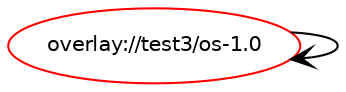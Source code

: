 digraph prolog {

newrank=true;
concentrate=true;
compound=true;
graph [rankdir=TD];#, ranksep=2.5, nodesep=0.2];
edge  [arrowhead=vee];
node  [fontname=Helvetica,fontsize=10];

"overlay://test3/os-1.0" [color=red, href="../test3/os-1.0-depend.svg"];
"overlay://test3/os-1.0" -> "overlay://test3/os-1.0"
}
